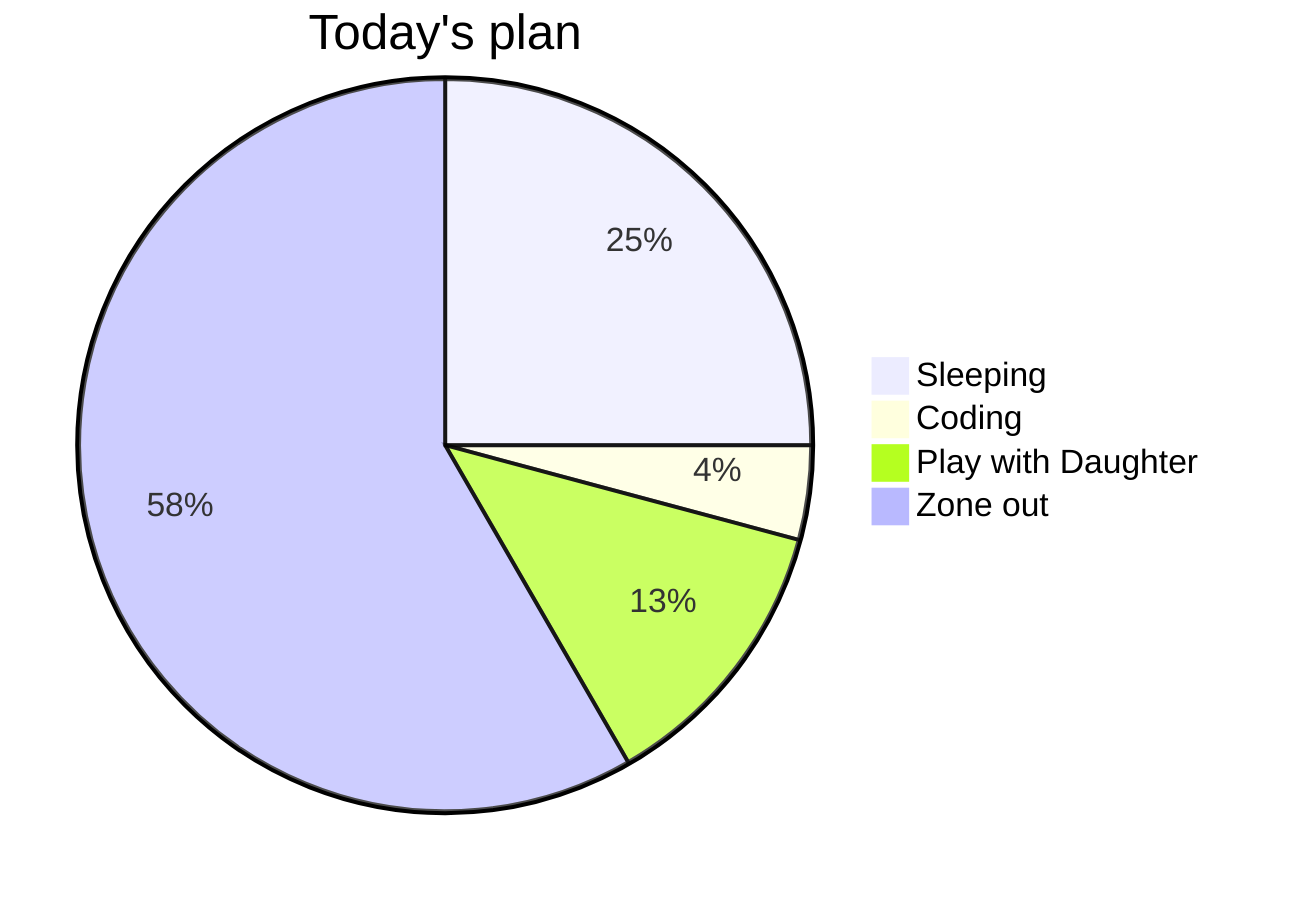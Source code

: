 pie title Today's plan
    "Sleeping" : 6
    "Coding" : 1
    "Play with Daughter" : 3
    "Zone out" : 14